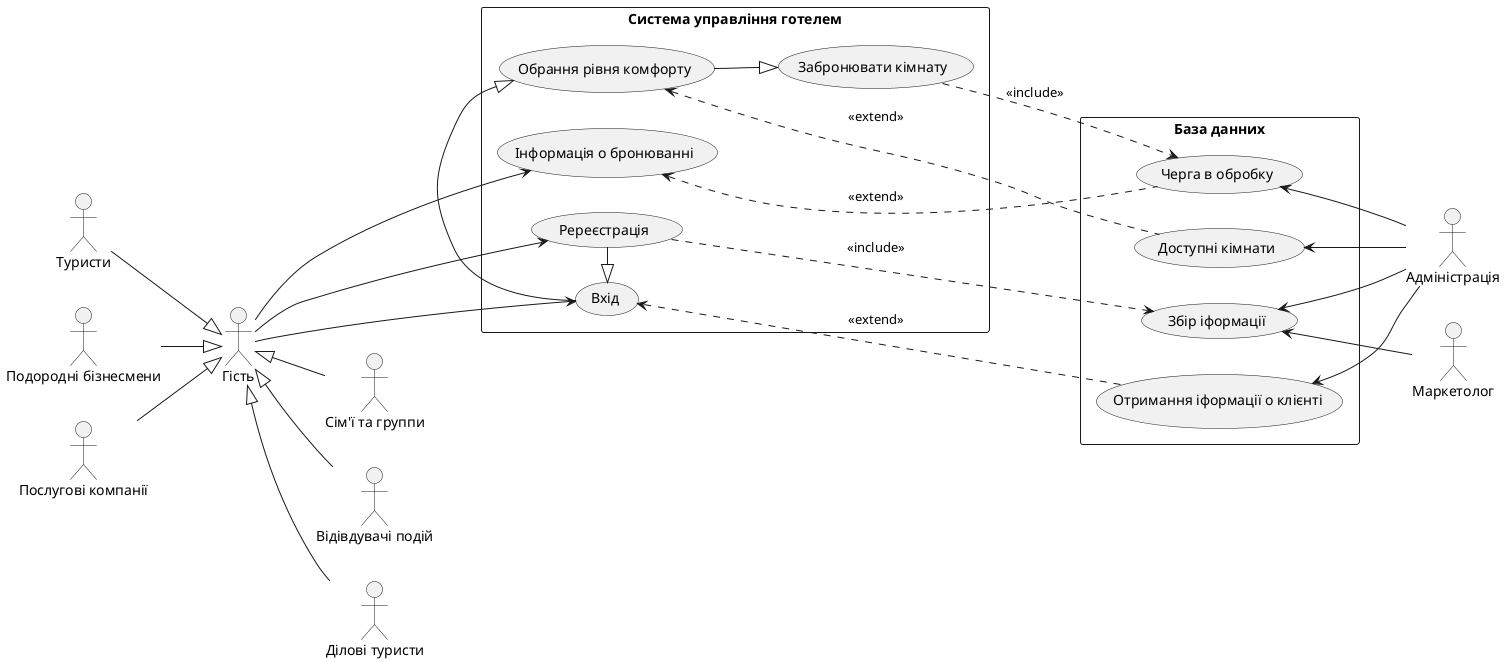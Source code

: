 @startuml
left to right direction

actor "Адміністрація" as admin
actor "Маркетолог" as marketing
actor "Гість" as guest

actor "Туристи" as act_t
actor "Подородні бізнесмени" as act_t_b
actor "Сім'ї та группи" as act_f_a_g
actor "Відівдувачі подій" as act_e_v
actor "Ділові туристи" as act_b_t
actor "Послугові компанії" as act_s_c

guest <|-- act_b_t 
guest <|-- act_e_v
guest <|-- act_f_a_g
act_s_c --|> guest
act_t_b --|> guest
act_t --|> guest


rectangle "База данних" {
  usecase "Збір іформації" as collect_data
  usecase "Отримання іформації о клієнті" as receive_client_info

  usecase "Доступні кімнати" as available_rooms

  usecase "Черга в обробку" as queue

  admin -up-> available_rooms
  admin -up-> queue
  admin -up-> collect_data
  admin -up-> receive_client_info

  marketing -up-> collect_data
}


rectangle "Система управління готелем" {
  usecase "Вхід" as login
  usecase "Ререєстрація" as register

  usecase "Обрання рівня комфорту" as comfort_level
  usecase "Забронювати кімнату" as book_room

  usecase "Інформація о бронюванні" as book_info

  guest ---> register
  register -|> login
  register ...> collect_data: <<include>>
  receive_client_info ...> login: <<extend>> 

  guest ---> login
  login -|> comfort_level
  comfort_level --|> book_room
  comfort_level <.. available_rooms : <<extend>>
  book_room ...> queue : <<include>>

  book_info <--- guest
  book_info <. queue : <<extend>>

}


@enduml
